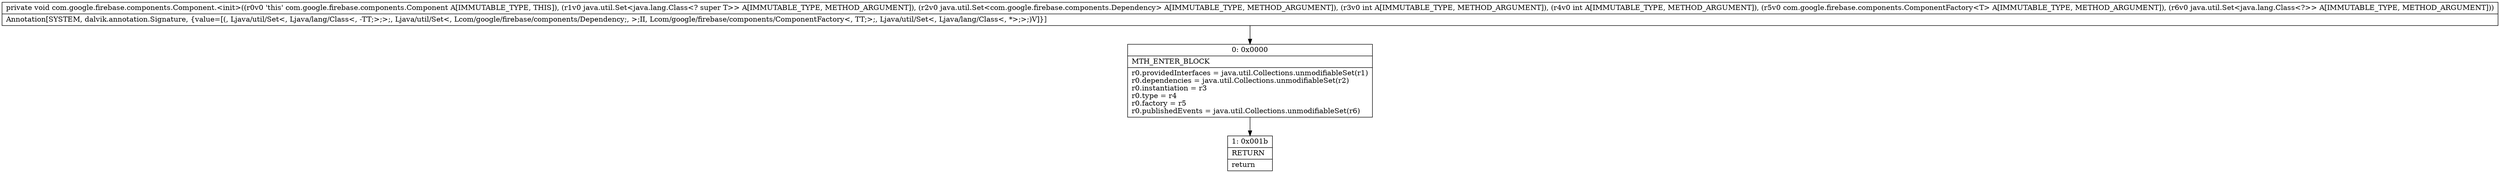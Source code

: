 digraph "CFG forcom.google.firebase.components.Component.\<init\>(Ljava\/util\/Set;Ljava\/util\/Set;IILcom\/google\/firebase\/components\/ComponentFactory;Ljava\/util\/Set;)V" {
Node_0 [shape=record,label="{0\:\ 0x0000|MTH_ENTER_BLOCK\l|r0.providedInterfaces = java.util.Collections.unmodifiableSet(r1)\lr0.dependencies = java.util.Collections.unmodifiableSet(r2)\lr0.instantiation = r3\lr0.type = r4\lr0.factory = r5\lr0.publishedEvents = java.util.Collections.unmodifiableSet(r6)\l}"];
Node_1 [shape=record,label="{1\:\ 0x001b|RETURN\l|return\l}"];
MethodNode[shape=record,label="{private void com.google.firebase.components.Component.\<init\>((r0v0 'this' com.google.firebase.components.Component A[IMMUTABLE_TYPE, THIS]), (r1v0 java.util.Set\<java.lang.Class\<? super T\>\> A[IMMUTABLE_TYPE, METHOD_ARGUMENT]), (r2v0 java.util.Set\<com.google.firebase.components.Dependency\> A[IMMUTABLE_TYPE, METHOD_ARGUMENT]), (r3v0 int A[IMMUTABLE_TYPE, METHOD_ARGUMENT]), (r4v0 int A[IMMUTABLE_TYPE, METHOD_ARGUMENT]), (r5v0 com.google.firebase.components.ComponentFactory\<T\> A[IMMUTABLE_TYPE, METHOD_ARGUMENT]), (r6v0 java.util.Set\<java.lang.Class\<?\>\> A[IMMUTABLE_TYPE, METHOD_ARGUMENT]))  | Annotation[SYSTEM, dalvik.annotation.Signature, \{value=[(, Ljava\/util\/Set\<, Ljava\/lang\/Class\<, \-TT;\>;\>;, Ljava\/util\/Set\<, Lcom\/google\/firebase\/components\/Dependency;, \>;II, Lcom\/google\/firebase\/components\/ComponentFactory\<, TT;\>;, Ljava\/util\/Set\<, Ljava\/lang\/Class\<, *\>;\>;)V]\}]\l}"];
MethodNode -> Node_0;
Node_0 -> Node_1;
}


